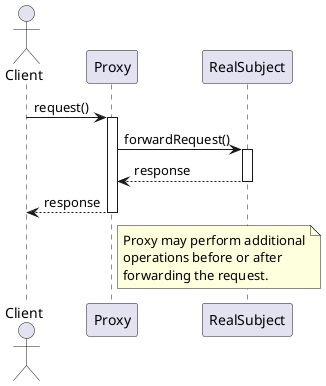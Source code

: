 @startuml ProxyPatternSequenceDiagram

actor Client
participant "Proxy" as Proxy
participant "RealSubject" as RealSubject

Client -> Proxy : request()
activate Proxy

Proxy -> RealSubject : forwardRequest()
activate RealSubject

RealSubject --> Proxy : response
deactivate RealSubject

Proxy --> Client : response
deactivate Proxy

note right of Proxy
  Proxy may perform additional
  operations before or after
  forwarding the request.
end note

@enduml
